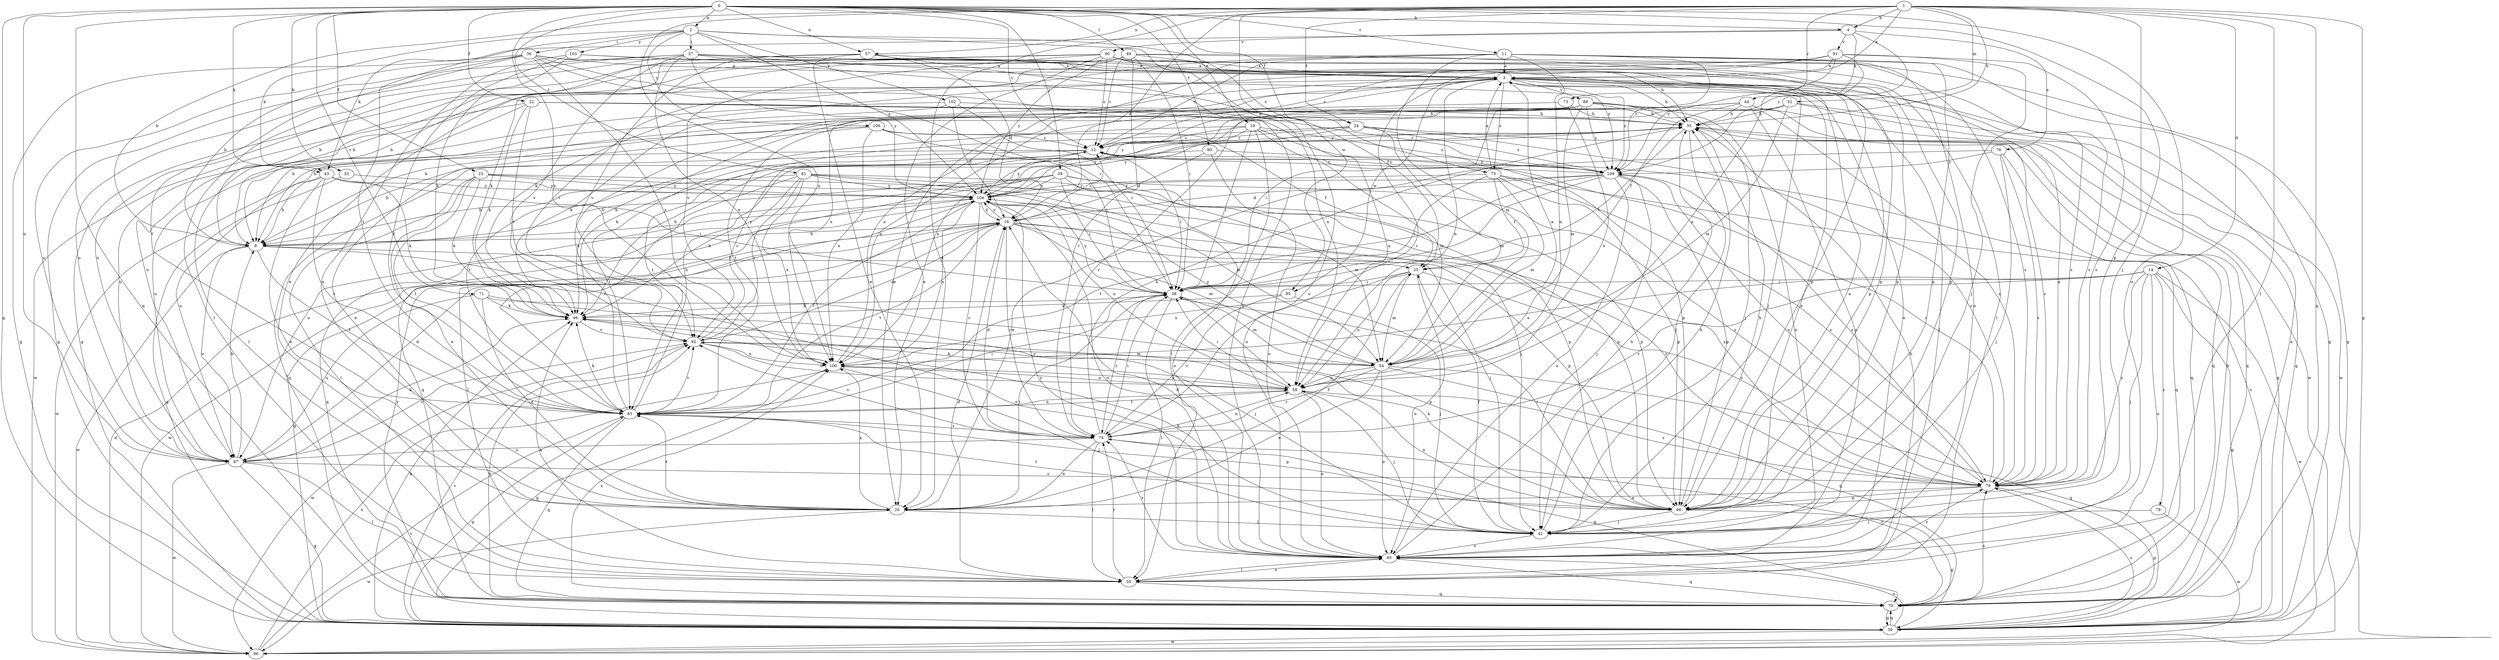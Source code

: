 strict digraph  {
0;
1;
2;
3;
4;
8;
11;
12;
14;
16;
19;
20;
22;
23;
24;
25;
30;
33;
35;
36;
37;
38;
39;
42;
43;
44;
46;
49;
50;
52;
54;
57;
58;
63;
66;
70;
71;
73;
74;
75;
76;
78;
79;
80;
81;
83;
87;
88;
90;
91;
92;
95;
96;
100;
102;
103;
104;
106;
109;
0 -> 2  [label=a];
0 -> 4  [label=b];
0 -> 11  [label=c];
0 -> 12  [label=c];
0 -> 19  [label=e];
0 -> 22  [label=f];
0 -> 23  [label=f];
0 -> 24  [label=f];
0 -> 30  [label=g];
0 -> 33  [label=h];
0 -> 39  [label=j];
0 -> 42  [label=j];
0 -> 43  [label=k];
0 -> 49  [label=l];
0 -> 57  [label=n];
0 -> 63  [label=o];
0 -> 70  [label=q];
0 -> 71  [label=r];
0 -> 80  [label=t];
0 -> 81  [label=t];
0 -> 87  [label=u];
0 -> 100  [label=x];
1 -> 3  [label=a];
1 -> 4  [label=b];
1 -> 8  [label=b];
1 -> 14  [label=d];
1 -> 16  [label=d];
1 -> 20  [label=e];
1 -> 24  [label=f];
1 -> 30  [label=g];
1 -> 35  [label=h];
1 -> 50  [label=l];
1 -> 52  [label=m];
1 -> 57  [label=n];
1 -> 66  [label=p];
1 -> 70  [label=q];
1 -> 73  [label=r];
1 -> 95  [label=w];
1 -> 100  [label=x];
2 -> 36  [label=i];
2 -> 37  [label=i];
2 -> 43  [label=k];
2 -> 63  [label=o];
2 -> 75  [label=s];
2 -> 83  [label=t];
2 -> 102  [label=y];
2 -> 103  [label=y];
2 -> 104  [label=y];
2 -> 106  [label=z];
3 -> 35  [label=h];
3 -> 42  [label=j];
3 -> 50  [label=l];
3 -> 58  [label=n];
3 -> 63  [label=o];
3 -> 66  [label=p];
3 -> 75  [label=s];
3 -> 87  [label=u];
3 -> 88  [label=v];
3 -> 95  [label=w];
3 -> 100  [label=x];
3 -> 109  [label=z];
4 -> 43  [label=k];
4 -> 44  [label=k];
4 -> 76  [label=s];
4 -> 90  [label=v];
4 -> 91  [label=v];
4 -> 109  [label=z];
8 -> 25  [label=f];
8 -> 63  [label=o];
8 -> 83  [label=t];
8 -> 87  [label=u];
8 -> 96  [label=w];
8 -> 104  [label=y];
11 -> 3  [label=a];
11 -> 12  [label=c];
11 -> 20  [label=e];
11 -> 30  [label=g];
11 -> 54  [label=m];
11 -> 58  [label=n];
11 -> 63  [label=o];
11 -> 66  [label=p];
11 -> 92  [label=v];
11 -> 109  [label=z];
12 -> 3  [label=a];
12 -> 8  [label=b];
12 -> 38  [label=i];
12 -> 83  [label=t];
12 -> 87  [label=u];
12 -> 104  [label=y];
12 -> 109  [label=z];
14 -> 30  [label=g];
14 -> 38  [label=i];
14 -> 42  [label=j];
14 -> 63  [label=o];
14 -> 74  [label=r];
14 -> 78  [label=s];
14 -> 79  [label=s];
14 -> 96  [label=w];
14 -> 100  [label=x];
16 -> 8  [label=b];
16 -> 12  [label=c];
16 -> 30  [label=g];
16 -> 42  [label=j];
16 -> 54  [label=m];
16 -> 66  [label=p];
16 -> 74  [label=r];
16 -> 79  [label=s];
16 -> 83  [label=t];
16 -> 96  [label=w];
16 -> 104  [label=y];
19 -> 12  [label=c];
19 -> 38  [label=i];
19 -> 50  [label=l];
19 -> 54  [label=m];
19 -> 66  [label=p];
19 -> 83  [label=t];
19 -> 104  [label=y];
19 -> 109  [label=z];
20 -> 25  [label=f];
20 -> 38  [label=i];
20 -> 42  [label=j];
20 -> 83  [label=t];
20 -> 96  [label=w];
20 -> 100  [label=x];
22 -> 35  [label=h];
22 -> 46  [label=k];
22 -> 50  [label=l];
22 -> 58  [label=n];
22 -> 92  [label=v];
22 -> 96  [label=w];
22 -> 109  [label=z];
23 -> 20  [label=e];
23 -> 46  [label=k];
23 -> 50  [label=l];
23 -> 54  [label=m];
23 -> 66  [label=p];
23 -> 83  [label=t];
23 -> 104  [label=y];
24 -> 12  [label=c];
24 -> 54  [label=m];
24 -> 70  [label=q];
24 -> 79  [label=s];
24 -> 83  [label=t];
24 -> 104  [label=y];
24 -> 109  [label=z];
25 -> 38  [label=i];
25 -> 54  [label=m];
25 -> 58  [label=n];
25 -> 63  [label=o];
25 -> 79  [label=s];
25 -> 100  [label=x];
30 -> 12  [label=c];
30 -> 46  [label=k];
30 -> 63  [label=o];
30 -> 70  [label=q];
30 -> 79  [label=s];
30 -> 92  [label=v];
30 -> 96  [label=w];
33 -> 30  [label=g];
33 -> 104  [label=y];
35 -> 12  [label=c];
35 -> 30  [label=g];
35 -> 38  [label=i];
35 -> 42  [label=j];
35 -> 46  [label=k];
35 -> 70  [label=q];
36 -> 3  [label=a];
36 -> 8  [label=b];
36 -> 30  [label=g];
36 -> 38  [label=i];
36 -> 63  [label=o];
36 -> 66  [label=p];
36 -> 83  [label=t];
36 -> 87  [label=u];
36 -> 100  [label=x];
37 -> 3  [label=a];
37 -> 30  [label=g];
37 -> 35  [label=h];
37 -> 50  [label=l];
37 -> 58  [label=n];
37 -> 66  [label=p];
37 -> 87  [label=u];
37 -> 92  [label=v];
37 -> 100  [label=x];
37 -> 104  [label=y];
37 -> 109  [label=z];
38 -> 46  [label=k];
38 -> 50  [label=l];
38 -> 54  [label=m];
38 -> 58  [label=n];
38 -> 74  [label=r];
38 -> 104  [label=y];
39 -> 8  [label=b];
39 -> 38  [label=i];
39 -> 54  [label=m];
39 -> 66  [label=p];
39 -> 70  [label=q];
39 -> 79  [label=s];
39 -> 87  [label=u];
39 -> 104  [label=y];
42 -> 3  [label=a];
42 -> 25  [label=f];
42 -> 35  [label=h];
42 -> 46  [label=k];
42 -> 63  [label=o];
43 -> 8  [label=b];
43 -> 20  [label=e];
43 -> 38  [label=i];
43 -> 46  [label=k];
43 -> 83  [label=t];
43 -> 96  [label=w];
43 -> 104  [label=y];
44 -> 8  [label=b];
44 -> 25  [label=f];
44 -> 35  [label=h];
44 -> 63  [label=o];
44 -> 79  [label=s];
44 -> 96  [label=w];
44 -> 100  [label=x];
44 -> 104  [label=y];
46 -> 35  [label=h];
46 -> 92  [label=v];
49 -> 3  [label=a];
49 -> 8  [label=b];
49 -> 12  [label=c];
49 -> 20  [label=e];
49 -> 30  [label=g];
49 -> 38  [label=i];
49 -> 66  [label=p];
49 -> 74  [label=r];
49 -> 79  [label=s];
50 -> 16  [label=d];
50 -> 35  [label=h];
50 -> 46  [label=k];
50 -> 63  [label=o];
50 -> 70  [label=q];
50 -> 74  [label=r];
52 -> 8  [label=b];
52 -> 30  [label=g];
52 -> 35  [label=h];
52 -> 54  [label=m];
52 -> 83  [label=t];
52 -> 96  [label=w];
54 -> 3  [label=a];
54 -> 20  [label=e];
54 -> 30  [label=g];
54 -> 58  [label=n];
54 -> 63  [label=o];
54 -> 70  [label=q];
54 -> 74  [label=r];
54 -> 92  [label=v];
54 -> 104  [label=y];
57 -> 3  [label=a];
57 -> 8  [label=b];
57 -> 16  [label=d];
57 -> 20  [label=e];
57 -> 25  [label=f];
57 -> 92  [label=v];
58 -> 38  [label=i];
58 -> 42  [label=j];
58 -> 46  [label=k];
58 -> 63  [label=o];
58 -> 79  [label=s];
58 -> 83  [label=t];
58 -> 100  [label=x];
63 -> 16  [label=d];
63 -> 35  [label=h];
63 -> 50  [label=l];
63 -> 70  [label=q];
63 -> 74  [label=r];
63 -> 79  [label=s];
63 -> 104  [label=y];
66 -> 3  [label=a];
66 -> 30  [label=g];
66 -> 35  [label=h];
66 -> 38  [label=i];
66 -> 42  [label=j];
66 -> 46  [label=k];
66 -> 58  [label=n];
66 -> 83  [label=t];
70 -> 3  [label=a];
70 -> 30  [label=g];
70 -> 35  [label=h];
70 -> 74  [label=r];
70 -> 79  [label=s];
70 -> 92  [label=v];
70 -> 100  [label=x];
70 -> 104  [label=y];
71 -> 20  [label=e];
71 -> 42  [label=j];
71 -> 46  [label=k];
71 -> 66  [label=p];
71 -> 87  [label=u];
73 -> 35  [label=h];
73 -> 46  [label=k];
73 -> 58  [label=n];
74 -> 16  [label=d];
74 -> 20  [label=e];
74 -> 35  [label=h];
74 -> 38  [label=i];
74 -> 50  [label=l];
74 -> 58  [label=n];
74 -> 70  [label=q];
74 -> 87  [label=u];
74 -> 92  [label=v];
75 -> 3  [label=a];
75 -> 25  [label=f];
75 -> 38  [label=i];
75 -> 54  [label=m];
75 -> 66  [label=p];
75 -> 70  [label=q];
75 -> 79  [label=s];
75 -> 104  [label=y];
76 -> 20  [label=e];
76 -> 42  [label=j];
76 -> 70  [label=q];
76 -> 79  [label=s];
76 -> 109  [label=z];
78 -> 42  [label=j];
78 -> 96  [label=w];
79 -> 3  [label=a];
79 -> 12  [label=c];
79 -> 20  [label=e];
79 -> 30  [label=g];
79 -> 66  [label=p];
79 -> 104  [label=y];
79 -> 109  [label=z];
80 -> 16  [label=d];
80 -> 63  [label=o];
80 -> 70  [label=q];
80 -> 109  [label=z];
81 -> 8  [label=b];
81 -> 42  [label=j];
81 -> 46  [label=k];
81 -> 63  [label=o];
81 -> 66  [label=p];
81 -> 83  [label=t];
81 -> 92  [label=v];
81 -> 100  [label=x];
81 -> 104  [label=y];
83 -> 3  [label=a];
83 -> 30  [label=g];
83 -> 35  [label=h];
83 -> 38  [label=i];
83 -> 46  [label=k];
83 -> 58  [label=n];
83 -> 66  [label=p];
83 -> 70  [label=q];
83 -> 74  [label=r];
83 -> 92  [label=v];
87 -> 8  [label=b];
87 -> 16  [label=d];
87 -> 30  [label=g];
87 -> 46  [label=k];
87 -> 50  [label=l];
87 -> 79  [label=s];
87 -> 92  [label=v];
87 -> 96  [label=w];
88 -> 8  [label=b];
88 -> 35  [label=h];
88 -> 38  [label=i];
88 -> 42  [label=j];
88 -> 54  [label=m];
88 -> 63  [label=o];
88 -> 74  [label=r];
88 -> 79  [label=s];
88 -> 100  [label=x];
88 -> 109  [label=z];
90 -> 3  [label=a];
90 -> 8  [label=b];
90 -> 12  [label=c];
90 -> 20  [label=e];
90 -> 30  [label=g];
90 -> 46  [label=k];
90 -> 50  [label=l];
90 -> 66  [label=p];
90 -> 79  [label=s];
90 -> 87  [label=u];
90 -> 92  [label=v];
90 -> 104  [label=y];
91 -> 3  [label=a];
91 -> 12  [label=c];
91 -> 42  [label=j];
91 -> 46  [label=k];
91 -> 58  [label=n];
91 -> 74  [label=r];
91 -> 79  [label=s];
91 -> 109  [label=z];
92 -> 12  [label=c];
92 -> 16  [label=d];
92 -> 54  [label=m];
92 -> 58  [label=n];
92 -> 96  [label=w];
92 -> 100  [label=x];
95 -> 42  [label=j];
95 -> 46  [label=k];
95 -> 74  [label=r];
96 -> 16  [label=d];
96 -> 83  [label=t];
96 -> 100  [label=x];
100 -> 3  [label=a];
100 -> 30  [label=g];
100 -> 42  [label=j];
100 -> 58  [label=n];
102 -> 16  [label=d];
102 -> 35  [label=h];
102 -> 38  [label=i];
102 -> 46  [label=k];
102 -> 87  [label=u];
103 -> 3  [label=a];
103 -> 20  [label=e];
103 -> 46  [label=k];
103 -> 79  [label=s];
103 -> 83  [label=t];
104 -> 16  [label=d];
104 -> 50  [label=l];
104 -> 58  [label=n];
104 -> 63  [label=o];
104 -> 70  [label=q];
104 -> 74  [label=r];
104 -> 83  [label=t];
104 -> 100  [label=x];
106 -> 12  [label=c];
106 -> 20  [label=e];
106 -> 25  [label=f];
106 -> 38  [label=i];
106 -> 87  [label=u];
106 -> 100  [label=x];
109 -> 12  [label=c];
109 -> 16  [label=d];
109 -> 38  [label=i];
109 -> 42  [label=j];
109 -> 63  [label=o];
109 -> 66  [label=p];
109 -> 79  [label=s];
109 -> 83  [label=t];
109 -> 104  [label=y];
}
